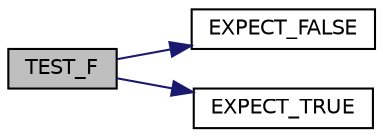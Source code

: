 digraph "TEST_F"
{
 // INTERACTIVE_SVG=YES
  edge [fontname="Helvetica",fontsize="10",labelfontname="Helvetica",labelfontsize="10"];
  node [fontname="Helvetica",fontsize="10",shape=record];
  rankdir="LR";
  Node149 [label="TEST_F",height=0.2,width=0.4,color="black", fillcolor="grey75", style="filled", fontcolor="black"];
  Node149 -> Node150 [color="midnightblue",fontsize="10",style="solid",fontname="Helvetica"];
  Node150 [label="EXPECT_FALSE",height=0.2,width=0.4,color="black", fillcolor="white", style="filled",URL="$d6/def/_test_json_8cpp.html#ac7ef10ed7113236e5f3dfce13707224e"];
  Node149 -> Node151 [color="midnightblue",fontsize="10",style="solid",fontname="Helvetica"];
  Node151 [label="EXPECT_TRUE",height=0.2,width=0.4,color="black", fillcolor="white", style="filled",URL="$d6/def/_test_json_8cpp.html#a84dbe6e62bbec23a120a258315c7b6dc"];
}
